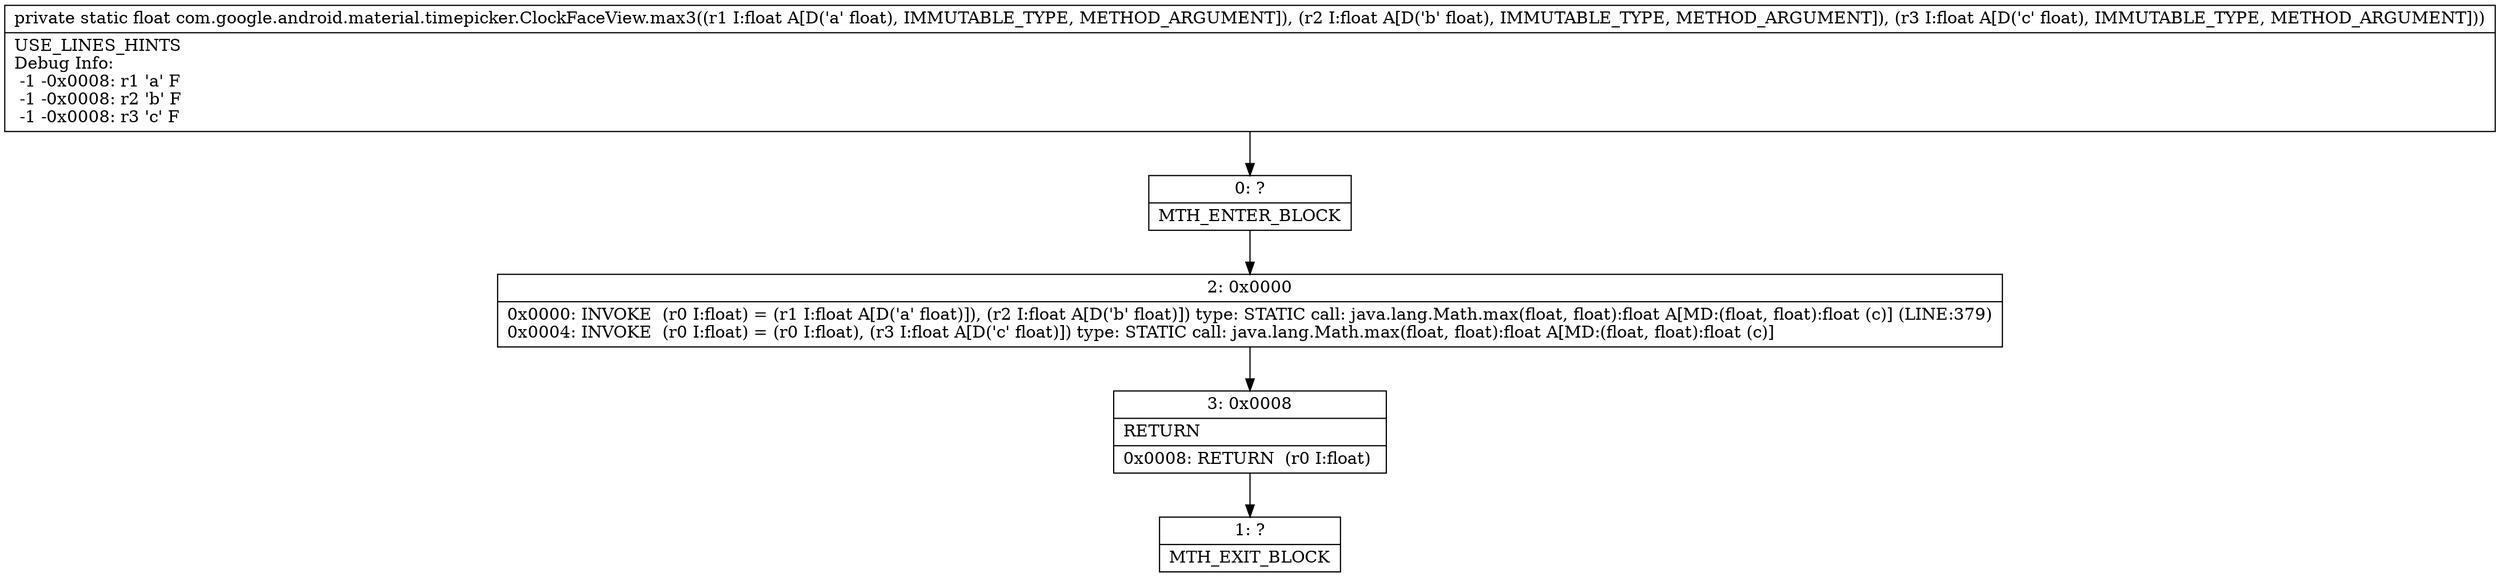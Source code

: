 digraph "CFG forcom.google.android.material.timepicker.ClockFaceView.max3(FFF)F" {
Node_0 [shape=record,label="{0\:\ ?|MTH_ENTER_BLOCK\l}"];
Node_2 [shape=record,label="{2\:\ 0x0000|0x0000: INVOKE  (r0 I:float) = (r1 I:float A[D('a' float)]), (r2 I:float A[D('b' float)]) type: STATIC call: java.lang.Math.max(float, float):float A[MD:(float, float):float (c)] (LINE:379)\l0x0004: INVOKE  (r0 I:float) = (r0 I:float), (r3 I:float A[D('c' float)]) type: STATIC call: java.lang.Math.max(float, float):float A[MD:(float, float):float (c)]\l}"];
Node_3 [shape=record,label="{3\:\ 0x0008|RETURN\l|0x0008: RETURN  (r0 I:float) \l}"];
Node_1 [shape=record,label="{1\:\ ?|MTH_EXIT_BLOCK\l}"];
MethodNode[shape=record,label="{private static float com.google.android.material.timepicker.ClockFaceView.max3((r1 I:float A[D('a' float), IMMUTABLE_TYPE, METHOD_ARGUMENT]), (r2 I:float A[D('b' float), IMMUTABLE_TYPE, METHOD_ARGUMENT]), (r3 I:float A[D('c' float), IMMUTABLE_TYPE, METHOD_ARGUMENT]))  | USE_LINES_HINTS\lDebug Info:\l  \-1 \-0x0008: r1 'a' F\l  \-1 \-0x0008: r2 'b' F\l  \-1 \-0x0008: r3 'c' F\l}"];
MethodNode -> Node_0;Node_0 -> Node_2;
Node_2 -> Node_3;
Node_3 -> Node_1;
}

